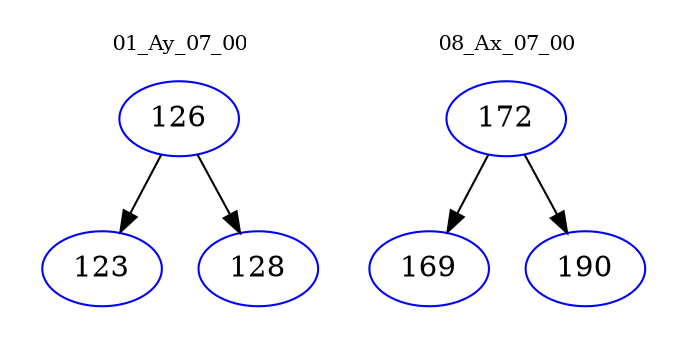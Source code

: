 digraph{
subgraph cluster_0 {
color = white
label = "01_Ay_07_00";
fontsize=10;
T0_126 [label="126", color="blue"]
T0_126 -> T0_123 [color="black"]
T0_123 [label="123", color="blue"]
T0_126 -> T0_128 [color="black"]
T0_128 [label="128", color="blue"]
}
subgraph cluster_1 {
color = white
label = "08_Ax_07_00";
fontsize=10;
T1_172 [label="172", color="blue"]
T1_172 -> T1_169 [color="black"]
T1_169 [label="169", color="blue"]
T1_172 -> T1_190 [color="black"]
T1_190 [label="190", color="blue"]
}
}
